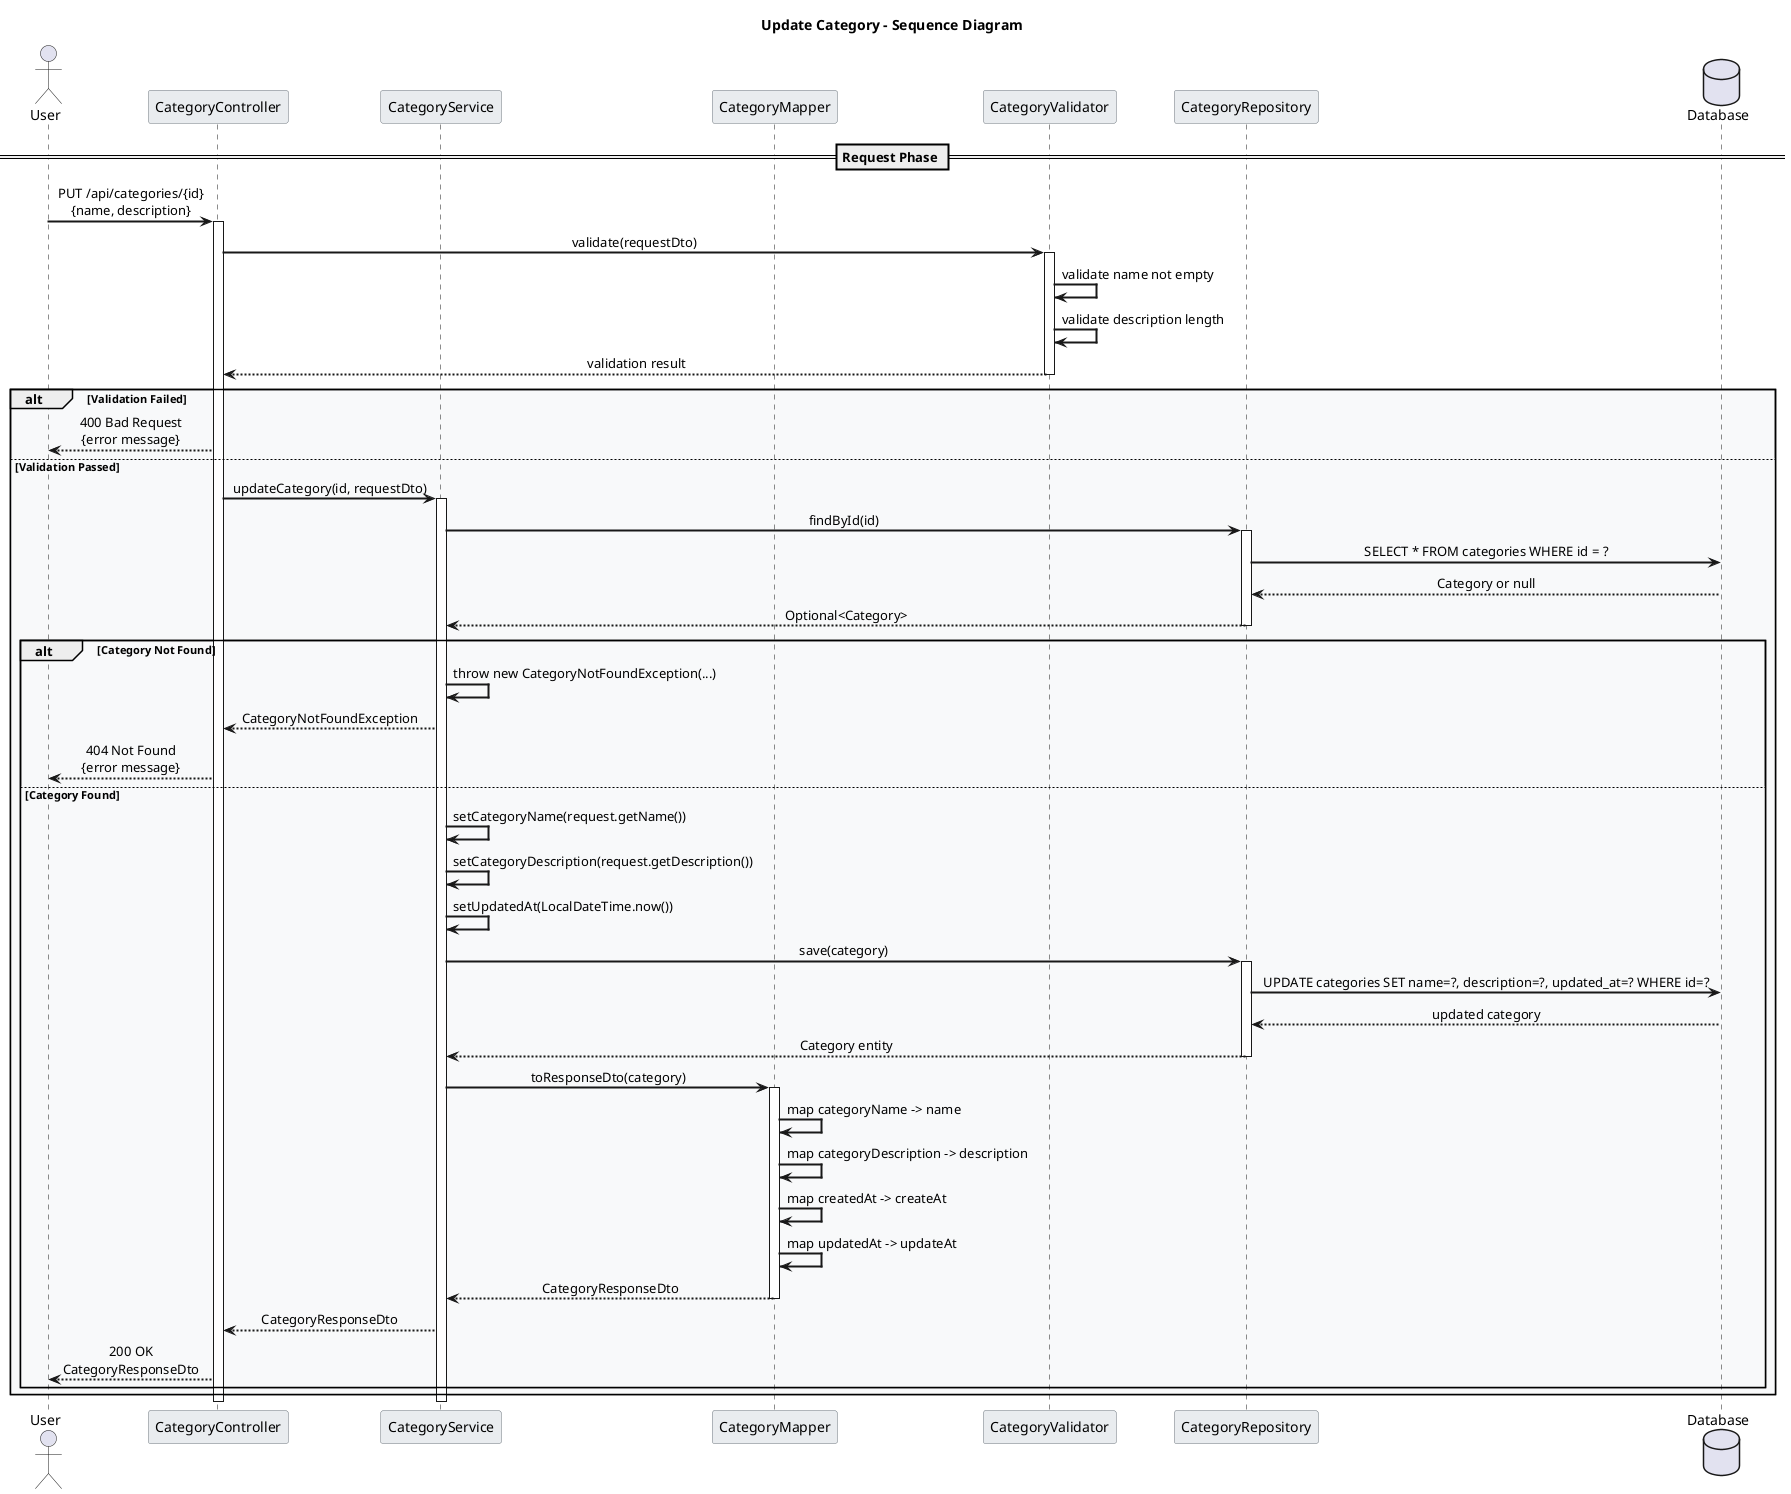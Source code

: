 @startuml Category_Update_Sequence

skinparam backgroundColor white
skinparam sequenceArrowThickness 2
skinparam sequenceMessageAlign center
skinparam sequenceGroupBodyBackgroundColor #F8F9FA
skinparam sequenceParticipantBorderColor #6C757D
skinparam sequenceParticipantBackgroundColor #E9ECEF
skinparam sequenceLifeLineStroke dash

title Update Category - Sequence Diagram

actor User as U
participant "CategoryController" as CC
participant "CategoryService" as CS
participant "CategoryMapper" as CM
participant "CategoryValidator" as CV
participant "CategoryRepository" as CR
database "Database" as DB

== Request Phase ==
U -> CC: PUT /api/categories/{id}\n{name, description}
activate CC

CC -> CV: validate(requestDto)
activate CV
CV -> CV: validate name not empty
CV -> CV: validate description length
CV --> CC: validation result
deactivate CV

alt Validation Failed
    CC --> U: 400 Bad Request\n{error message}
else Validation Passed
    CC -> CS: updateCategory(id, requestDto)
    activate CS
    
    CS -> CR: findById(id)
    activate CR
    CR -> DB: SELECT * FROM categories WHERE id = ?
    DB --> CR: Category or null
    CR --> CS: Optional<Category>
    deactivate CR
    
    alt Category Not Found
        CS -> CS: throw new CategoryNotFoundException(...)
        CS --> CC: CategoryNotFoundException
        CC --> U: 404 Not Found\n{error message}
    else Category Found
        CS -> CS: setCategoryName(request.getName())
        CS -> CS: setCategoryDescription(request.getDescription())
        CS -> CS: setUpdatedAt(LocalDateTime.now())
        
        CS -> CR: save(category)
        activate CR
        CR -> DB: UPDATE categories SET name=?, description=?, updated_at=? WHERE id=?
        DB --> CR: updated category
        CR --> CS: Category entity
        deactivate CR
        
        CS -> CM: toResponseDto(category)
        activate CM
        CM -> CM: map categoryName -> name
        CM -> CM: map categoryDescription -> description
        CM -> CM: map createdAt -> createAt
        CM -> CM: map updatedAt -> updateAt
        CM --> CS: CategoryResponseDto
        deactivate CM
        
        CS --> CC: CategoryResponseDto
        CC --> U: 200 OK\nCategoryResponseDto
    end
end

deactivate CS
deactivate CC

@enduml 